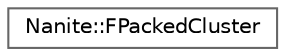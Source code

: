 digraph "Graphical Class Hierarchy"
{
 // INTERACTIVE_SVG=YES
 // LATEX_PDF_SIZE
  bgcolor="transparent";
  edge [fontname=Helvetica,fontsize=10,labelfontname=Helvetica,labelfontsize=10];
  node [fontname=Helvetica,fontsize=10,shape=box,height=0.2,width=0.4];
  rankdir="LR";
  Node0 [id="Node000000",label="Nanite::FPackedCluster",height=0.2,width=0.4,color="grey40", fillcolor="white", style="filled",URL="$dc/d4b/structNanite_1_1FPackedCluster.html",tooltip=" "];
}
